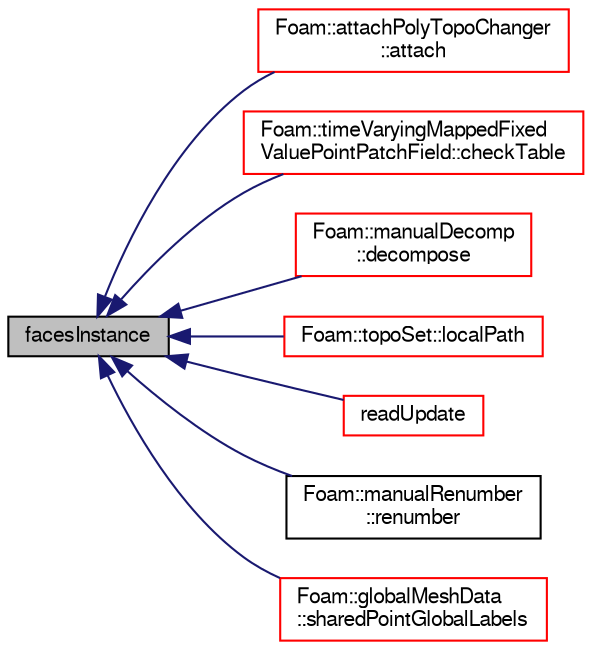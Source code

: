digraph "facesInstance"
{
  bgcolor="transparent";
  edge [fontname="FreeSans",fontsize="10",labelfontname="FreeSans",labelfontsize="10"];
  node [fontname="FreeSans",fontsize="10",shape=record];
  rankdir="LR";
  Node4132 [label="facesInstance",height=0.2,width=0.4,color="black", fillcolor="grey75", style="filled", fontcolor="black"];
  Node4132 -> Node4133 [dir="back",color="midnightblue",fontsize="10",style="solid",fontname="FreeSans"];
  Node4133 [label="Foam::attachPolyTopoChanger\l::attach",height=0.2,width=0.4,color="red",URL="$a21606.html#a655f9a7493e609affecc9d220fb2a843",tooltip="Attach mesh. By default filter out empty patches. "];
  Node4132 -> Node4135 [dir="back",color="midnightblue",fontsize="10",style="solid",fontname="FreeSans"];
  Node4135 [label="Foam::timeVaryingMappedFixed\lValuePointPatchField::checkTable",height=0.2,width=0.4,color="red",URL="$a23418.html#a89f63f29ad3b1f1081f9bc42599fef27",tooltip="Find boundary data inbetween current time and interpolate. "];
  Node4132 -> Node4137 [dir="back",color="midnightblue",fontsize="10",style="solid",fontname="FreeSans"];
  Node4137 [label="Foam::manualDecomp\l::decompose",height=0.2,width=0.4,color="red",URL="$a28610.html#a3b76f43edbd1cb9f49f534c3c8f8bede",tooltip="Return for every coordinate the wanted processor number. Use the. "];
  Node4132 -> Node4140 [dir="back",color="midnightblue",fontsize="10",style="solid",fontname="FreeSans"];
  Node4140 [label="Foam::topoSet::localPath",height=0.2,width=0.4,color="red",URL="$a25462.html#a43f6b87ebf543e86f5da699dba0152a6",tooltip="Name of file set will use. "];
  Node4132 -> Node4143 [dir="back",color="midnightblue",fontsize="10",style="solid",fontname="FreeSans"];
  Node4143 [label="readUpdate",height=0.2,width=0.4,color="red",URL="$a27410.html#a9d298b9dbcdbe96c85e7ea556233a8c2",tooltip="Update the mesh based on the mesh files saved in. "];
  Node4132 -> Node4147 [dir="back",color="midnightblue",fontsize="10",style="solid",fontname="FreeSans"];
  Node4147 [label="Foam::manualRenumber\l::renumber",height=0.2,width=0.4,color="black",URL="$a29206.html#a43e03f902cbbeb39d4552a7e1cee9e73",tooltip="Return the order in which cells need to be visited, i.e. "];
  Node4132 -> Node4148 [dir="back",color="midnightblue",fontsize="10",style="solid",fontname="FreeSans"];
  Node4148 [label="Foam::globalMeshData\l::sharedPointGlobalLabels",height=0.2,width=0.4,color="red",URL="$a27334.html#aa534ca431115ff0cfdd8bda57ccd0d52",tooltip="Return shared point global labels. Tries to read. "];
}
